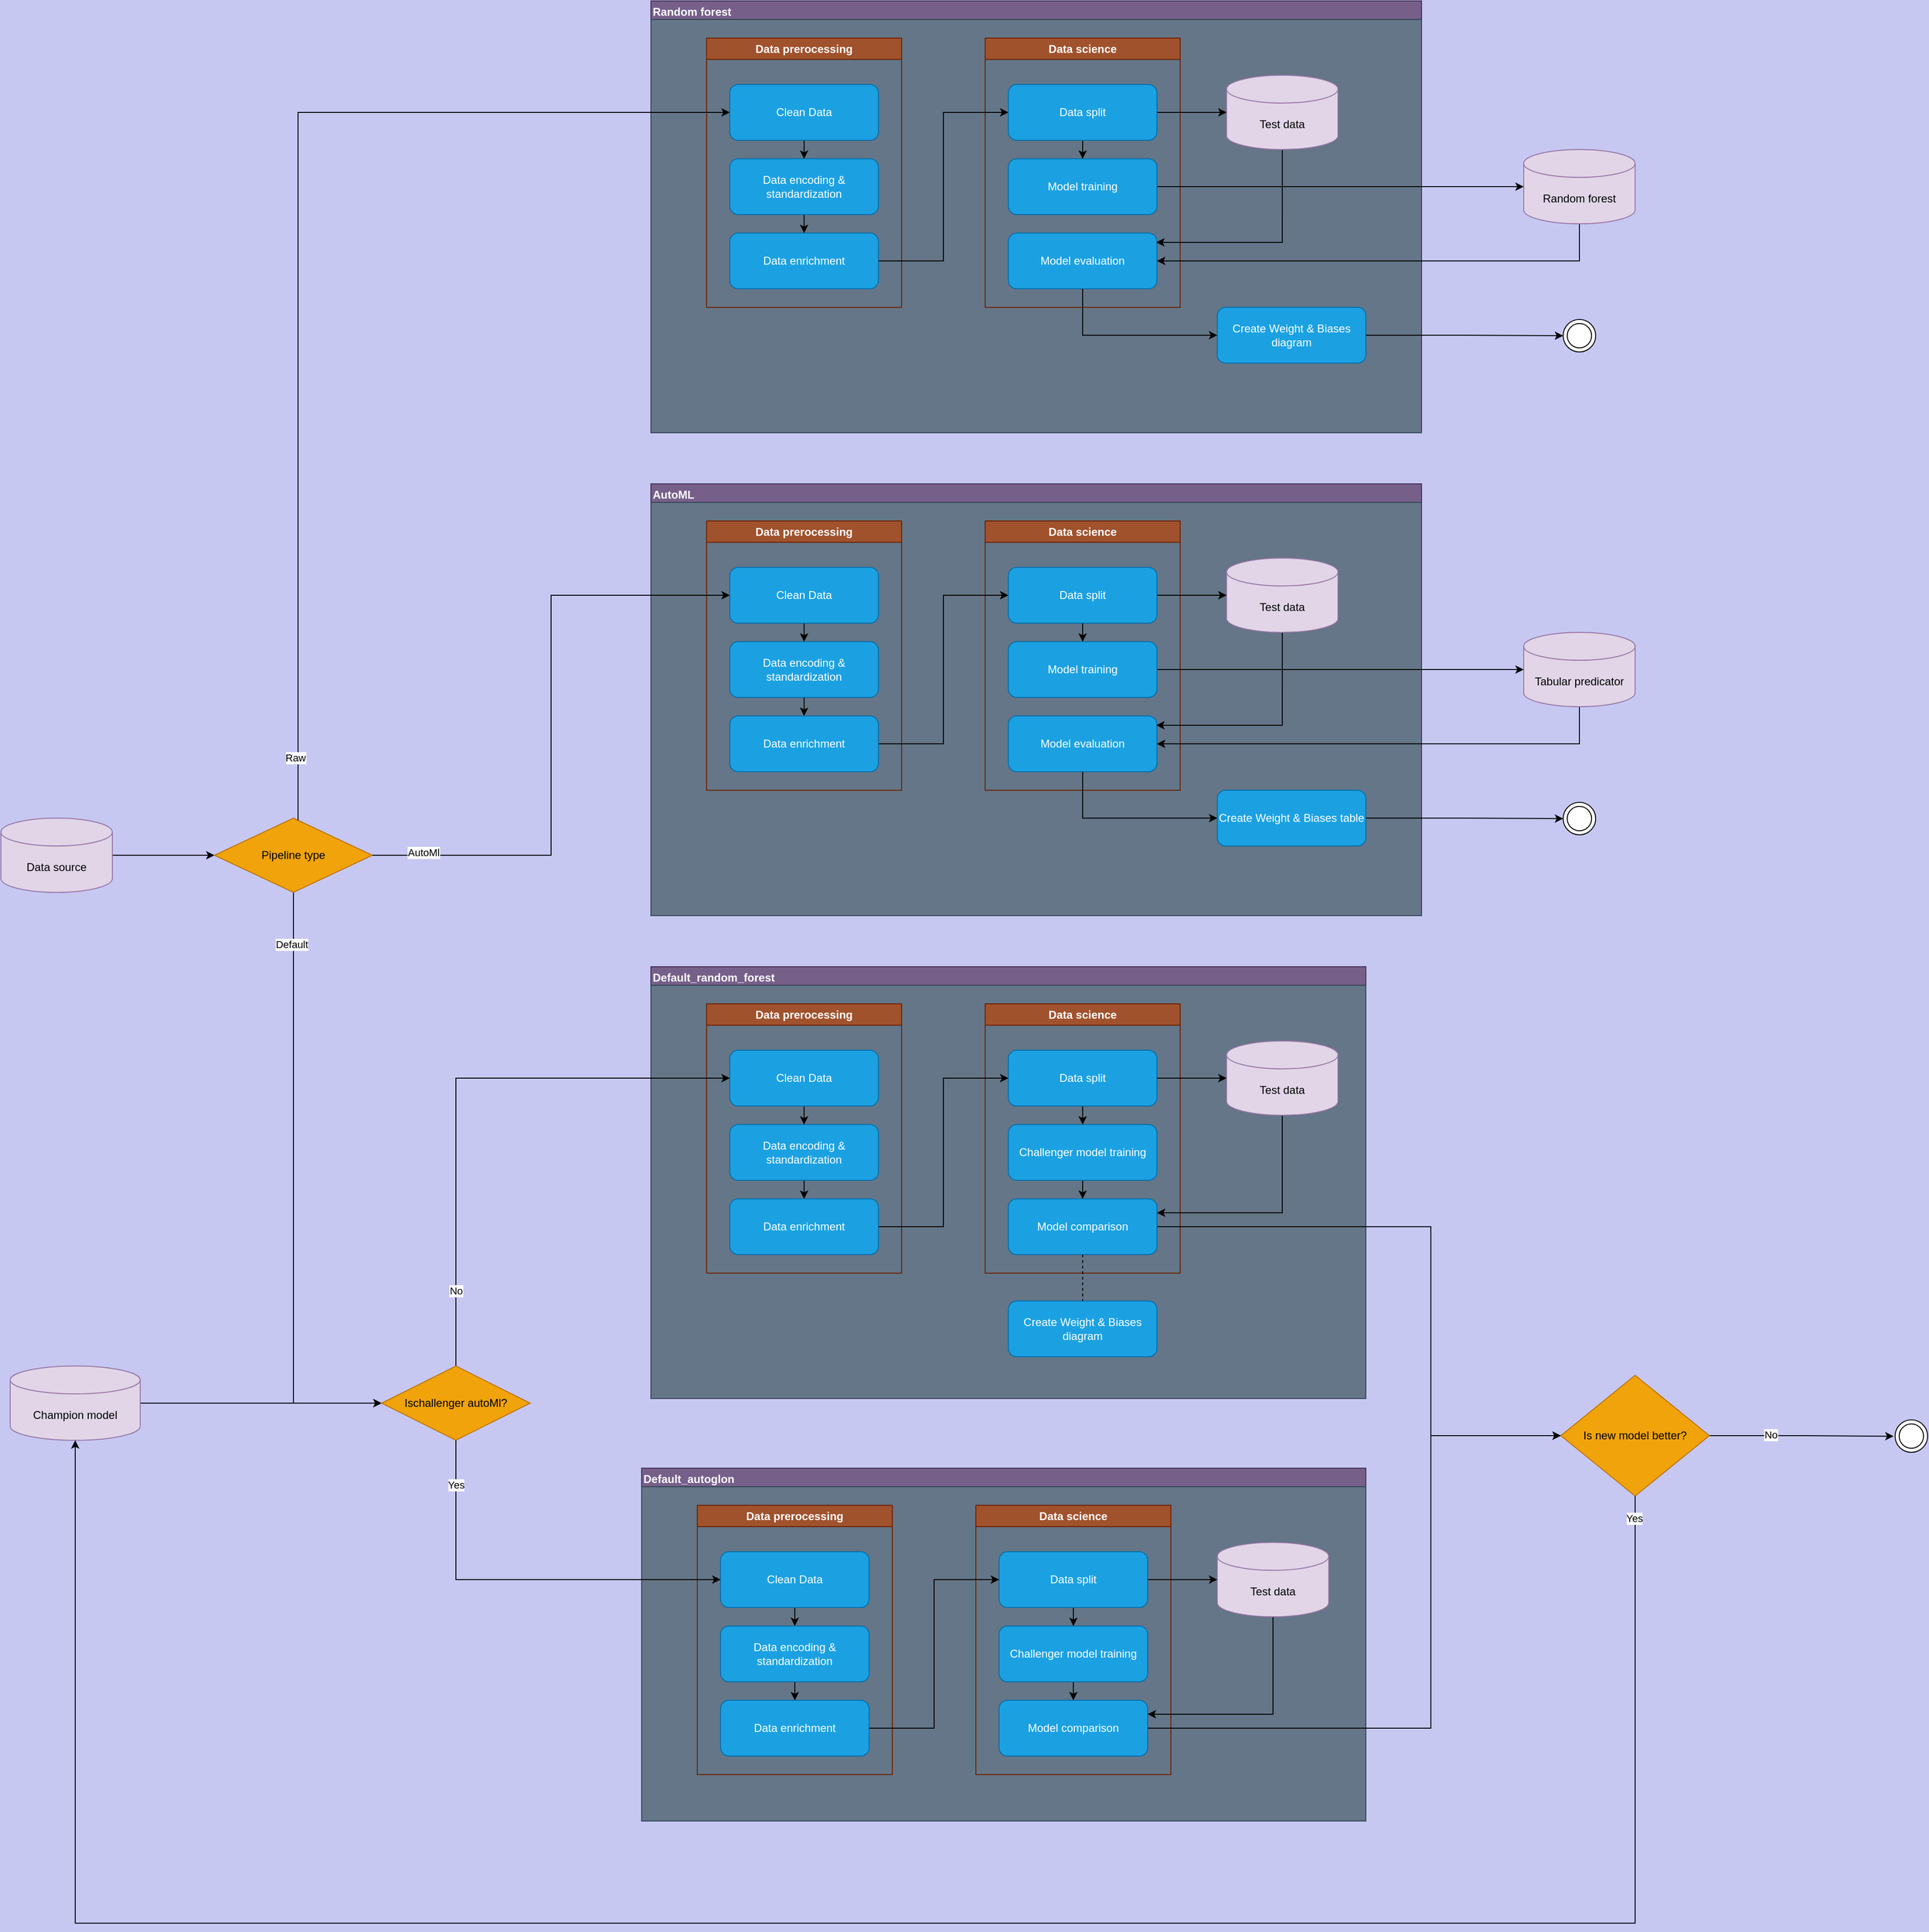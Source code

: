 <mxfile version="24.4.13" type="device">
  <diagram id="kgpKYQtTHZ0yAKxKKP6v" name="Page-1">
    <mxGraphModel dx="4780" dy="4780" grid="0" gridSize="10" guides="1" tooltips="1" connect="1" arrows="1" fold="1" page="1" pageScale="1" pageWidth="850" pageHeight="1100" background="#C6C8F2" math="0" shadow="0">
      <root>
        <mxCell id="0" />
        <mxCell id="1" parent="0" />
        <mxCell id="ut9zMsLd6kIa-o-E8Kuo-10" style="edgeStyle=orthogonalEdgeStyle;rounded=0;orthogonalLoop=1;jettySize=auto;html=1;" parent="1" source="ut9zMsLd6kIa-o-E8Kuo-2" target="ut9zMsLd6kIa-o-E8Kuo-5" edge="1">
          <mxGeometry relative="1" as="geometry" />
        </mxCell>
        <mxCell id="ut9zMsLd6kIa-o-E8Kuo-2" value="Data source" style="shape=cylinder3;whiteSpace=wrap;html=1;boundedLbl=1;backgroundOutline=1;size=15;fillColor=#e1d5e7;strokeColor=#9673a6;" parent="1" vertex="1">
          <mxGeometry x="20" y="-1282" width="120" height="80" as="geometry" />
        </mxCell>
        <mxCell id="ut9zMsLd6kIa-o-E8Kuo-52" style="edgeStyle=orthogonalEdgeStyle;rounded=0;orthogonalLoop=1;jettySize=auto;html=1;entryX=0;entryY=0.5;entryDx=0;entryDy=0;" parent="1" source="ut9zMsLd6kIa-o-E8Kuo-5" target="ut9zMsLd6kIa-o-E8Kuo-51" edge="1">
          <mxGeometry relative="1" as="geometry">
            <Array as="points">
              <mxPoint x="335" y="-652" />
            </Array>
          </mxGeometry>
        </mxCell>
        <mxCell id="ut9zMsLd6kIa-o-E8Kuo-59" value="Default" style="edgeLabel;html=1;align=center;verticalAlign=middle;resizable=0;points=[];" parent="ut9zMsLd6kIa-o-E8Kuo-52" vertex="1" connectable="0">
          <mxGeometry x="-0.825" y="-2" relative="1" as="geometry">
            <mxPoint y="-1" as="offset" />
          </mxGeometry>
        </mxCell>
        <mxCell id="ut9zMsLd6kIa-o-E8Kuo-5" value="Pipeline type" style="rhombus;whiteSpace=wrap;html=1;fillColor=#f0a30a;fontColor=#000000;strokeColor=#BD7000;" parent="1" vertex="1">
          <mxGeometry x="250" y="-1282" width="170" height="80" as="geometry" />
        </mxCell>
        <mxCell id="ut9zMsLd6kIa-o-E8Kuo-60" style="edgeStyle=orthogonalEdgeStyle;rounded=0;orthogonalLoop=1;jettySize=auto;html=1;entryX=0;entryY=0.5;entryDx=0;entryDy=0;" parent="1" source="ut9zMsLd6kIa-o-E8Kuo-29" target="ut9zMsLd6kIa-o-E8Kuo-51" edge="1">
          <mxGeometry relative="1" as="geometry" />
        </mxCell>
        <mxCell id="ut9zMsLd6kIa-o-E8Kuo-29" value="Champion model" style="shape=cylinder3;whiteSpace=wrap;html=1;boundedLbl=1;backgroundOutline=1;size=15;fillColor=#e1d5e7;strokeColor=#9673a6;" parent="1" vertex="1">
          <mxGeometry x="30" y="-692" width="140" height="80" as="geometry" />
        </mxCell>
        <mxCell id="ut9zMsLd6kIa-o-E8Kuo-35" value="&lt;div align=&quot;left&quot;&gt;Default_random_forest&lt;/div&gt;" style="swimlane;whiteSpace=wrap;html=1;align=left;fillColor=#76608a;fontColor=#ffffff;strokeColor=#432D57;glass=0;shadow=0;rounded=0;" parent="1" vertex="1">
          <mxGeometry x="720" y="-1122" width="770" height="465" as="geometry" />
        </mxCell>
        <mxCell id="ut9zMsLd6kIa-o-E8Kuo-61" value="" style="rounded=0;whiteSpace=wrap;html=1;fillColor=#647687;fontColor=#ffffff;strokeColor=#314354;" parent="ut9zMsLd6kIa-o-E8Kuo-35" vertex="1">
          <mxGeometry y="20" width="770" height="445" as="geometry" />
        </mxCell>
        <mxCell id="ut9zMsLd6kIa-o-E8Kuo-36" value="Data prerocessing" style="swimlane;whiteSpace=wrap;html=1;fillColor=#a0522d;fontColor=#ffffff;strokeColor=#6D1F00;" parent="ut9zMsLd6kIa-o-E8Kuo-35" vertex="1">
          <mxGeometry x="60" y="40" width="210" height="290" as="geometry" />
        </mxCell>
        <mxCell id="ut9zMsLd6kIa-o-E8Kuo-37" style="edgeStyle=orthogonalEdgeStyle;rounded=0;orthogonalLoop=1;jettySize=auto;html=1;entryX=0.5;entryY=0;entryDx=0;entryDy=0;" parent="ut9zMsLd6kIa-o-E8Kuo-36" source="ut9zMsLd6kIa-o-E8Kuo-38" target="ut9zMsLd6kIa-o-E8Kuo-40" edge="1">
          <mxGeometry relative="1" as="geometry" />
        </mxCell>
        <mxCell id="ut9zMsLd6kIa-o-E8Kuo-38" value="Clean Data" style="rounded=1;whiteSpace=wrap;html=1;fillColor=#1ba1e2;fontColor=#ffffff;strokeColor=#006EAF;" parent="ut9zMsLd6kIa-o-E8Kuo-36" vertex="1">
          <mxGeometry x="25" y="50" width="160" height="60" as="geometry" />
        </mxCell>
        <mxCell id="ut9zMsLd6kIa-o-E8Kuo-39" style="edgeStyle=orthogonalEdgeStyle;rounded=0;orthogonalLoop=1;jettySize=auto;html=1;entryX=0.5;entryY=0;entryDx=0;entryDy=0;" parent="ut9zMsLd6kIa-o-E8Kuo-36" source="ut9zMsLd6kIa-o-E8Kuo-40" target="ut9zMsLd6kIa-o-E8Kuo-41" edge="1">
          <mxGeometry relative="1" as="geometry" />
        </mxCell>
        <mxCell id="ut9zMsLd6kIa-o-E8Kuo-40" value="Data encoding &amp;amp; standardization" style="rounded=1;whiteSpace=wrap;html=1;fillColor=#1ba1e2;fontColor=#ffffff;strokeColor=#006EAF;" parent="ut9zMsLd6kIa-o-E8Kuo-36" vertex="1">
          <mxGeometry x="25" y="130" width="160" height="60" as="geometry" />
        </mxCell>
        <mxCell id="ut9zMsLd6kIa-o-E8Kuo-41" value="Data enrichment" style="rounded=1;whiteSpace=wrap;html=1;fillColor=#1ba1e2;fontColor=#ffffff;strokeColor=#006EAF;" parent="ut9zMsLd6kIa-o-E8Kuo-36" vertex="1">
          <mxGeometry x="25" y="210" width="160" height="60" as="geometry" />
        </mxCell>
        <mxCell id="ut9zMsLd6kIa-o-E8Kuo-42" value="Data science" style="swimlane;whiteSpace=wrap;html=1;fillColor=#a0522d;fontColor=#ffffff;strokeColor=#6D1F00;" parent="ut9zMsLd6kIa-o-E8Kuo-35" vertex="1">
          <mxGeometry x="360" y="40" width="210" height="290" as="geometry" />
        </mxCell>
        <mxCell id="ut9zMsLd6kIa-o-E8Kuo-43" style="edgeStyle=orthogonalEdgeStyle;rounded=0;orthogonalLoop=1;jettySize=auto;html=1;entryX=0.5;entryY=0;entryDx=0;entryDy=0;" parent="ut9zMsLd6kIa-o-E8Kuo-42" source="ut9zMsLd6kIa-o-E8Kuo-44" target="ut9zMsLd6kIa-o-E8Kuo-46" edge="1">
          <mxGeometry relative="1" as="geometry" />
        </mxCell>
        <mxCell id="ut9zMsLd6kIa-o-E8Kuo-44" value="Data split" style="rounded=1;whiteSpace=wrap;html=1;fillColor=#1ba1e2;fontColor=#ffffff;strokeColor=#006EAF;" parent="ut9zMsLd6kIa-o-E8Kuo-42" vertex="1">
          <mxGeometry x="25" y="50" width="160" height="60" as="geometry" />
        </mxCell>
        <mxCell id="ut9zMsLd6kIa-o-E8Kuo-45" style="edgeStyle=orthogonalEdgeStyle;rounded=0;orthogonalLoop=1;jettySize=auto;html=1;entryX=0.5;entryY=0;entryDx=0;entryDy=0;" parent="ut9zMsLd6kIa-o-E8Kuo-42" source="ut9zMsLd6kIa-o-E8Kuo-46" target="ut9zMsLd6kIa-o-E8Kuo-47" edge="1">
          <mxGeometry relative="1" as="geometry" />
        </mxCell>
        <mxCell id="ut9zMsLd6kIa-o-E8Kuo-46" value="Challenger model training" style="rounded=1;whiteSpace=wrap;html=1;fillColor=#1ba1e2;fontColor=#ffffff;strokeColor=#006EAF;" parent="ut9zMsLd6kIa-o-E8Kuo-42" vertex="1">
          <mxGeometry x="25" y="130" width="160" height="60" as="geometry" />
        </mxCell>
        <mxCell id="ut9zMsLd6kIa-o-E8Kuo-47" value="Model comparison" style="rounded=1;whiteSpace=wrap;html=1;fillColor=#1ba1e2;fontColor=#ffffff;strokeColor=#006EAF;" parent="ut9zMsLd6kIa-o-E8Kuo-42" vertex="1">
          <mxGeometry x="25" y="210" width="160" height="60" as="geometry" />
        </mxCell>
        <mxCell id="ut9zMsLd6kIa-o-E8Kuo-48" style="edgeStyle=orthogonalEdgeStyle;rounded=0;orthogonalLoop=1;jettySize=auto;html=1;entryX=0;entryY=0.5;entryDx=0;entryDy=0;" parent="ut9zMsLd6kIa-o-E8Kuo-35" source="ut9zMsLd6kIa-o-E8Kuo-41" target="ut9zMsLd6kIa-o-E8Kuo-44" edge="1">
          <mxGeometry relative="1" as="geometry" />
        </mxCell>
        <mxCell id="ut9zMsLd6kIa-o-E8Kuo-84" style="edgeStyle=orthogonalEdgeStyle;rounded=0;orthogonalLoop=1;jettySize=auto;html=1;entryX=1;entryY=0.25;entryDx=0;entryDy=0;" parent="ut9zMsLd6kIa-o-E8Kuo-35" source="ut9zMsLd6kIa-o-E8Kuo-49" target="ut9zMsLd6kIa-o-E8Kuo-47" edge="1">
          <mxGeometry relative="1" as="geometry">
            <Array as="points">
              <mxPoint x="680" y="265" />
            </Array>
          </mxGeometry>
        </mxCell>
        <mxCell id="ut9zMsLd6kIa-o-E8Kuo-49" value="Test data" style="shape=cylinder3;whiteSpace=wrap;html=1;boundedLbl=1;backgroundOutline=1;size=15;fillColor=#e1d5e7;strokeColor=#9673a6;" parent="ut9zMsLd6kIa-o-E8Kuo-35" vertex="1">
          <mxGeometry x="620" y="80" width="120" height="80" as="geometry" />
        </mxCell>
        <mxCell id="ut9zMsLd6kIa-o-E8Kuo-50" style="edgeStyle=orthogonalEdgeStyle;rounded=0;orthogonalLoop=1;jettySize=auto;html=1;entryX=0;entryY=0.5;entryDx=0;entryDy=0;entryPerimeter=0;" parent="ut9zMsLd6kIa-o-E8Kuo-35" source="ut9zMsLd6kIa-o-E8Kuo-44" target="ut9zMsLd6kIa-o-E8Kuo-49" edge="1">
          <mxGeometry relative="1" as="geometry" />
        </mxCell>
        <mxCell id="ut9zMsLd6kIa-o-E8Kuo-81" value="Create Weight &amp;amp; Biases diagram" style="rounded=1;whiteSpace=wrap;html=1;fillColor=#1ba1e2;fontColor=#ffffff;strokeColor=#006EAF;" parent="ut9zMsLd6kIa-o-E8Kuo-35" vertex="1">
          <mxGeometry x="385" y="360" width="160" height="60" as="geometry" />
        </mxCell>
        <mxCell id="ut9zMsLd6kIa-o-E8Kuo-82" style="edgeStyle=orthogonalEdgeStyle;rounded=0;orthogonalLoop=1;jettySize=auto;html=1;entryX=0.5;entryY=0;entryDx=0;entryDy=0;dashed=1;endArrow=none;endFill=0;" parent="ut9zMsLd6kIa-o-E8Kuo-35" source="ut9zMsLd6kIa-o-E8Kuo-47" target="ut9zMsLd6kIa-o-E8Kuo-81" edge="1">
          <mxGeometry relative="1" as="geometry" />
        </mxCell>
        <mxCell id="ut9zMsLd6kIa-o-E8Kuo-53" style="edgeStyle=orthogonalEdgeStyle;rounded=0;orthogonalLoop=1;jettySize=auto;html=1;entryX=0;entryY=0.5;entryDx=0;entryDy=0;" parent="1" source="ut9zMsLd6kIa-o-E8Kuo-51" target="ut9zMsLd6kIa-o-E8Kuo-38" edge="1">
          <mxGeometry relative="1" as="geometry">
            <Array as="points">
              <mxPoint x="510" y="-1002" />
            </Array>
          </mxGeometry>
        </mxCell>
        <mxCell id="ut9zMsLd6kIa-o-E8Kuo-54" value="No" style="edgeLabel;html=1;align=center;verticalAlign=middle;resizable=0;points=[];" parent="ut9zMsLd6kIa-o-E8Kuo-53" vertex="1" connectable="0">
          <mxGeometry x="-0.731" y="-4" relative="1" as="geometry">
            <mxPoint x="-4" as="offset" />
          </mxGeometry>
        </mxCell>
        <mxCell id="ut9zMsLd6kIa-o-E8Kuo-51" value="Ischallenger autoMl?" style="rhombus;whiteSpace=wrap;html=1;fillColor=#f0a30a;fontColor=#000000;strokeColor=#BD7000;" parent="1" vertex="1">
          <mxGeometry x="430" y="-692" width="160" height="80" as="geometry" />
        </mxCell>
        <mxCell id="ut9zMsLd6kIa-o-E8Kuo-62" value="&lt;div align=&quot;left&quot;&gt;Default_autoglon&lt;/div&gt;" style="swimlane;whiteSpace=wrap;html=1;align=left;fillColor=#76608a;fontColor=#ffffff;strokeColor=#432D57;glass=0;shadow=0;rounded=0;" parent="1" vertex="1">
          <mxGeometry x="710" y="-582" width="780" height="380" as="geometry" />
        </mxCell>
        <mxCell id="ut9zMsLd6kIa-o-E8Kuo-63" value="" style="rounded=0;whiteSpace=wrap;html=1;fillColor=#647687;fontColor=#ffffff;strokeColor=#314354;" parent="ut9zMsLd6kIa-o-E8Kuo-62" vertex="1">
          <mxGeometry y="20" width="780" height="360" as="geometry" />
        </mxCell>
        <mxCell id="ut9zMsLd6kIa-o-E8Kuo-64" value="Data prerocessing" style="swimlane;whiteSpace=wrap;html=1;fillColor=#a0522d;fontColor=#ffffff;strokeColor=#6D1F00;" parent="ut9zMsLd6kIa-o-E8Kuo-62" vertex="1">
          <mxGeometry x="60" y="40" width="210" height="290" as="geometry" />
        </mxCell>
        <mxCell id="ut9zMsLd6kIa-o-E8Kuo-65" style="edgeStyle=orthogonalEdgeStyle;rounded=0;orthogonalLoop=1;jettySize=auto;html=1;entryX=0.5;entryY=0;entryDx=0;entryDy=0;" parent="ut9zMsLd6kIa-o-E8Kuo-64" source="ut9zMsLd6kIa-o-E8Kuo-66" target="ut9zMsLd6kIa-o-E8Kuo-68" edge="1">
          <mxGeometry relative="1" as="geometry" />
        </mxCell>
        <mxCell id="ut9zMsLd6kIa-o-E8Kuo-66" value="Clean Data" style="rounded=1;whiteSpace=wrap;html=1;fillColor=#1ba1e2;fontColor=#ffffff;strokeColor=#006EAF;" parent="ut9zMsLd6kIa-o-E8Kuo-64" vertex="1">
          <mxGeometry x="25" y="50" width="160" height="60" as="geometry" />
        </mxCell>
        <mxCell id="ut9zMsLd6kIa-o-E8Kuo-67" style="edgeStyle=orthogonalEdgeStyle;rounded=0;orthogonalLoop=1;jettySize=auto;html=1;entryX=0.5;entryY=0;entryDx=0;entryDy=0;" parent="ut9zMsLd6kIa-o-E8Kuo-64" source="ut9zMsLd6kIa-o-E8Kuo-68" target="ut9zMsLd6kIa-o-E8Kuo-69" edge="1">
          <mxGeometry relative="1" as="geometry" />
        </mxCell>
        <mxCell id="ut9zMsLd6kIa-o-E8Kuo-68" value="Data encoding &amp;amp; standardization" style="rounded=1;whiteSpace=wrap;html=1;fillColor=#1ba1e2;fontColor=#ffffff;strokeColor=#006EAF;" parent="ut9zMsLd6kIa-o-E8Kuo-64" vertex="1">
          <mxGeometry x="25" y="130" width="160" height="60" as="geometry" />
        </mxCell>
        <mxCell id="ut9zMsLd6kIa-o-E8Kuo-69" value="Data enrichment" style="rounded=1;whiteSpace=wrap;html=1;fillColor=#1ba1e2;fontColor=#ffffff;strokeColor=#006EAF;" parent="ut9zMsLd6kIa-o-E8Kuo-64" vertex="1">
          <mxGeometry x="25" y="210" width="160" height="60" as="geometry" />
        </mxCell>
        <mxCell id="ut9zMsLd6kIa-o-E8Kuo-70" value="Data science" style="swimlane;whiteSpace=wrap;html=1;fillColor=#a0522d;fontColor=#ffffff;strokeColor=#6D1F00;" parent="ut9zMsLd6kIa-o-E8Kuo-62" vertex="1">
          <mxGeometry x="360" y="40" width="210" height="290" as="geometry" />
        </mxCell>
        <mxCell id="ut9zMsLd6kIa-o-E8Kuo-71" style="edgeStyle=orthogonalEdgeStyle;rounded=0;orthogonalLoop=1;jettySize=auto;html=1;entryX=0.5;entryY=0;entryDx=0;entryDy=0;" parent="ut9zMsLd6kIa-o-E8Kuo-70" source="ut9zMsLd6kIa-o-E8Kuo-72" target="ut9zMsLd6kIa-o-E8Kuo-74" edge="1">
          <mxGeometry relative="1" as="geometry" />
        </mxCell>
        <mxCell id="ut9zMsLd6kIa-o-E8Kuo-72" value="Data split" style="rounded=1;whiteSpace=wrap;html=1;fillColor=#1ba1e2;fontColor=#ffffff;strokeColor=#006EAF;" parent="ut9zMsLd6kIa-o-E8Kuo-70" vertex="1">
          <mxGeometry x="25" y="50" width="160" height="60" as="geometry" />
        </mxCell>
        <mxCell id="ut9zMsLd6kIa-o-E8Kuo-73" style="edgeStyle=orthogonalEdgeStyle;rounded=0;orthogonalLoop=1;jettySize=auto;html=1;entryX=0.5;entryY=0;entryDx=0;entryDy=0;" parent="ut9zMsLd6kIa-o-E8Kuo-70" source="ut9zMsLd6kIa-o-E8Kuo-74" target="ut9zMsLd6kIa-o-E8Kuo-75" edge="1">
          <mxGeometry relative="1" as="geometry" />
        </mxCell>
        <mxCell id="ut9zMsLd6kIa-o-E8Kuo-74" value="Challenger model training" style="rounded=1;whiteSpace=wrap;html=1;fillColor=#1ba1e2;fontColor=#ffffff;strokeColor=#006EAF;" parent="ut9zMsLd6kIa-o-E8Kuo-70" vertex="1">
          <mxGeometry x="25" y="130" width="160" height="60" as="geometry" />
        </mxCell>
        <mxCell id="ut9zMsLd6kIa-o-E8Kuo-75" value="Model comparison" style="rounded=1;whiteSpace=wrap;html=1;fillColor=#1ba1e2;fontColor=#ffffff;strokeColor=#006EAF;" parent="ut9zMsLd6kIa-o-E8Kuo-70" vertex="1">
          <mxGeometry x="25" y="210" width="160" height="60" as="geometry" />
        </mxCell>
        <mxCell id="ut9zMsLd6kIa-o-E8Kuo-76" style="edgeStyle=orthogonalEdgeStyle;rounded=0;orthogonalLoop=1;jettySize=auto;html=1;entryX=0;entryY=0.5;entryDx=0;entryDy=0;" parent="ut9zMsLd6kIa-o-E8Kuo-62" source="ut9zMsLd6kIa-o-E8Kuo-69" target="ut9zMsLd6kIa-o-E8Kuo-72" edge="1">
          <mxGeometry relative="1" as="geometry" />
        </mxCell>
        <mxCell id="ut9zMsLd6kIa-o-E8Kuo-85" style="edgeStyle=orthogonalEdgeStyle;rounded=0;orthogonalLoop=1;jettySize=auto;html=1;entryX=1;entryY=0.25;entryDx=0;entryDy=0;" parent="ut9zMsLd6kIa-o-E8Kuo-62" source="ut9zMsLd6kIa-o-E8Kuo-77" target="ut9zMsLd6kIa-o-E8Kuo-75" edge="1">
          <mxGeometry relative="1" as="geometry">
            <Array as="points">
              <mxPoint x="680" y="265" />
            </Array>
          </mxGeometry>
        </mxCell>
        <mxCell id="ut9zMsLd6kIa-o-E8Kuo-77" value="Test data" style="shape=cylinder3;whiteSpace=wrap;html=1;boundedLbl=1;backgroundOutline=1;size=15;fillColor=#e1d5e7;strokeColor=#9673a6;" parent="ut9zMsLd6kIa-o-E8Kuo-62" vertex="1">
          <mxGeometry x="620" y="80" width="120" height="80" as="geometry" />
        </mxCell>
        <mxCell id="ut9zMsLd6kIa-o-E8Kuo-78" style="edgeStyle=orthogonalEdgeStyle;rounded=0;orthogonalLoop=1;jettySize=auto;html=1;entryX=0;entryY=0.5;entryDx=0;entryDy=0;entryPerimeter=0;" parent="ut9zMsLd6kIa-o-E8Kuo-62" source="ut9zMsLd6kIa-o-E8Kuo-72" target="ut9zMsLd6kIa-o-E8Kuo-77" edge="1">
          <mxGeometry relative="1" as="geometry" />
        </mxCell>
        <mxCell id="ut9zMsLd6kIa-o-E8Kuo-79" style="edgeStyle=orthogonalEdgeStyle;rounded=0;orthogonalLoop=1;jettySize=auto;html=1;entryX=0;entryY=0.5;entryDx=0;entryDy=0;" parent="1" source="ut9zMsLd6kIa-o-E8Kuo-51" target="ut9zMsLd6kIa-o-E8Kuo-66" edge="1">
          <mxGeometry relative="1" as="geometry">
            <Array as="points">
              <mxPoint x="510" y="-462" />
            </Array>
          </mxGeometry>
        </mxCell>
        <mxCell id="ut9zMsLd6kIa-o-E8Kuo-80" value="Yes" style="edgeLabel;html=1;align=center;verticalAlign=middle;resizable=0;points=[];" parent="ut9zMsLd6kIa-o-E8Kuo-79" vertex="1" connectable="0">
          <mxGeometry x="-0.782" relative="1" as="geometry">
            <mxPoint as="offset" />
          </mxGeometry>
        </mxCell>
        <mxCell id="ut9zMsLd6kIa-o-E8Kuo-94" style="edgeStyle=orthogonalEdgeStyle;rounded=0;orthogonalLoop=1;jettySize=auto;html=1;entryX=-0.048;entryY=0.504;entryDx=0;entryDy=0;entryPerimeter=0;" parent="1" source="ut9zMsLd6kIa-o-E8Kuo-86" target="ut9zMsLd6kIa-o-E8Kuo-91" edge="1">
          <mxGeometry relative="1" as="geometry">
            <mxPoint x="2050" y="-612" as="targetPoint" />
          </mxGeometry>
        </mxCell>
        <mxCell id="ut9zMsLd6kIa-o-E8Kuo-95" value="No" style="edgeLabel;html=1;align=center;verticalAlign=middle;resizable=0;points=[];" parent="ut9zMsLd6kIa-o-E8Kuo-94" vertex="1" connectable="0">
          <mxGeometry x="-0.341" y="1" relative="1" as="geometry">
            <mxPoint as="offset" />
          </mxGeometry>
        </mxCell>
        <mxCell id="ut9zMsLd6kIa-o-E8Kuo-86" value="Is new model better?" style="rhombus;whiteSpace=wrap;html=1;fillColor=#f0a30a;fontColor=#000000;strokeColor=#BD7000;" parent="1" vertex="1">
          <mxGeometry x="1700" y="-682" width="160" height="130" as="geometry" />
        </mxCell>
        <mxCell id="ut9zMsLd6kIa-o-E8Kuo-87" style="edgeStyle=orthogonalEdgeStyle;rounded=0;orthogonalLoop=1;jettySize=auto;html=1;entryX=0;entryY=0.5;entryDx=0;entryDy=0;" parent="1" source="ut9zMsLd6kIa-o-E8Kuo-75" target="ut9zMsLd6kIa-o-E8Kuo-86" edge="1">
          <mxGeometry relative="1" as="geometry">
            <Array as="points">
              <mxPoint x="1560" y="-302" />
              <mxPoint x="1560" y="-617" />
            </Array>
          </mxGeometry>
        </mxCell>
        <mxCell id="ut9zMsLd6kIa-o-E8Kuo-88" style="edgeStyle=orthogonalEdgeStyle;rounded=0;orthogonalLoop=1;jettySize=auto;html=1;entryX=0;entryY=0.5;entryDx=0;entryDy=0;" parent="1" source="ut9zMsLd6kIa-o-E8Kuo-47" target="ut9zMsLd6kIa-o-E8Kuo-86" edge="1">
          <mxGeometry relative="1" as="geometry">
            <Array as="points">
              <mxPoint x="1560" y="-842" />
              <mxPoint x="1560" y="-617" />
            </Array>
          </mxGeometry>
        </mxCell>
        <mxCell id="ut9zMsLd6kIa-o-E8Kuo-89" style="edgeStyle=orthogonalEdgeStyle;rounded=0;orthogonalLoop=1;jettySize=auto;html=1;entryX=0.5;entryY=1;entryDx=0;entryDy=0;entryPerimeter=0;" parent="1" source="ut9zMsLd6kIa-o-E8Kuo-86" target="ut9zMsLd6kIa-o-E8Kuo-29" edge="1">
          <mxGeometry relative="1" as="geometry">
            <Array as="points">
              <mxPoint x="1780" y="-92" />
              <mxPoint x="100" y="-92" />
            </Array>
          </mxGeometry>
        </mxCell>
        <mxCell id="ut9zMsLd6kIa-o-E8Kuo-90" value="Yes" style="edgeLabel;html=1;align=center;verticalAlign=middle;resizable=0;points=[];" parent="ut9zMsLd6kIa-o-E8Kuo-89" vertex="1" connectable="0">
          <mxGeometry x="-0.982" y="-1" relative="1" as="geometry">
            <mxPoint as="offset" />
          </mxGeometry>
        </mxCell>
        <mxCell id="ut9zMsLd6kIa-o-E8Kuo-93" value="" style="group" parent="1" vertex="1" connectable="0">
          <mxGeometry x="2060" y="-634" width="35" height="35" as="geometry" />
        </mxCell>
        <mxCell id="ut9zMsLd6kIa-o-E8Kuo-91" value="" style="ellipse;whiteSpace=wrap;html=1;aspect=fixed;" parent="ut9zMsLd6kIa-o-E8Kuo-93" vertex="1">
          <mxGeometry width="35" height="35" as="geometry" />
        </mxCell>
        <mxCell id="ut9zMsLd6kIa-o-E8Kuo-92" value="" style="ellipse;whiteSpace=wrap;html=1;aspect=fixed;" parent="ut9zMsLd6kIa-o-E8Kuo-93" vertex="1">
          <mxGeometry x="4.375" y="4.375" width="26.25" height="26.25" as="geometry" />
        </mxCell>
        <mxCell id="ut9zMsLd6kIa-o-E8Kuo-96" value="AutoML" style="swimlane;whiteSpace=wrap;html=1;align=left;fillColor=#76608a;fontColor=#ffffff;strokeColor=#432D57;glass=0;shadow=0;rounded=0;" parent="1" vertex="1">
          <mxGeometry x="720" y="-1642" width="830" height="465" as="geometry" />
        </mxCell>
        <mxCell id="ut9zMsLd6kIa-o-E8Kuo-97" value="" style="rounded=0;whiteSpace=wrap;html=1;fillColor=#647687;fontColor=#ffffff;strokeColor=#314354;" parent="ut9zMsLd6kIa-o-E8Kuo-96" vertex="1">
          <mxGeometry y="20" width="830" height="445" as="geometry" />
        </mxCell>
        <mxCell id="ut9zMsLd6kIa-o-E8Kuo-98" value="Data prerocessing" style="swimlane;whiteSpace=wrap;html=1;fillColor=#a0522d;fontColor=#ffffff;strokeColor=#6D1F00;" parent="ut9zMsLd6kIa-o-E8Kuo-96" vertex="1">
          <mxGeometry x="60" y="40" width="210" height="290" as="geometry" />
        </mxCell>
        <mxCell id="ut9zMsLd6kIa-o-E8Kuo-99" style="edgeStyle=orthogonalEdgeStyle;rounded=0;orthogonalLoop=1;jettySize=auto;html=1;entryX=0.5;entryY=0;entryDx=0;entryDy=0;" parent="ut9zMsLd6kIa-o-E8Kuo-98" source="ut9zMsLd6kIa-o-E8Kuo-100" target="ut9zMsLd6kIa-o-E8Kuo-102" edge="1">
          <mxGeometry relative="1" as="geometry" />
        </mxCell>
        <mxCell id="ut9zMsLd6kIa-o-E8Kuo-100" value="Clean Data" style="rounded=1;whiteSpace=wrap;html=1;fillColor=#1ba1e2;fontColor=#ffffff;strokeColor=#006EAF;" parent="ut9zMsLd6kIa-o-E8Kuo-98" vertex="1">
          <mxGeometry x="25" y="50" width="160" height="60" as="geometry" />
        </mxCell>
        <mxCell id="ut9zMsLd6kIa-o-E8Kuo-101" style="edgeStyle=orthogonalEdgeStyle;rounded=0;orthogonalLoop=1;jettySize=auto;html=1;entryX=0.5;entryY=0;entryDx=0;entryDy=0;" parent="ut9zMsLd6kIa-o-E8Kuo-98" source="ut9zMsLd6kIa-o-E8Kuo-102" target="ut9zMsLd6kIa-o-E8Kuo-103" edge="1">
          <mxGeometry relative="1" as="geometry" />
        </mxCell>
        <mxCell id="ut9zMsLd6kIa-o-E8Kuo-102" value="Data encoding &amp;amp; standardization" style="rounded=1;whiteSpace=wrap;html=1;fillColor=#1ba1e2;fontColor=#ffffff;strokeColor=#006EAF;" parent="ut9zMsLd6kIa-o-E8Kuo-98" vertex="1">
          <mxGeometry x="25" y="130" width="160" height="60" as="geometry" />
        </mxCell>
        <mxCell id="ut9zMsLd6kIa-o-E8Kuo-103" value="Data enrichment" style="rounded=1;whiteSpace=wrap;html=1;fillColor=#1ba1e2;fontColor=#ffffff;strokeColor=#006EAF;" parent="ut9zMsLd6kIa-o-E8Kuo-98" vertex="1">
          <mxGeometry x="25" y="210" width="160" height="60" as="geometry" />
        </mxCell>
        <mxCell id="ut9zMsLd6kIa-o-E8Kuo-104" value="Data science" style="swimlane;whiteSpace=wrap;html=1;fillColor=#a0522d;fontColor=#ffffff;strokeColor=#6D1F00;" parent="ut9zMsLd6kIa-o-E8Kuo-96" vertex="1">
          <mxGeometry x="360" y="40" width="210" height="290" as="geometry" />
        </mxCell>
        <mxCell id="ut9zMsLd6kIa-o-E8Kuo-105" style="edgeStyle=orthogonalEdgeStyle;rounded=0;orthogonalLoop=1;jettySize=auto;html=1;entryX=0.5;entryY=0;entryDx=0;entryDy=0;" parent="ut9zMsLd6kIa-o-E8Kuo-104" source="ut9zMsLd6kIa-o-E8Kuo-106" target="ut9zMsLd6kIa-o-E8Kuo-108" edge="1">
          <mxGeometry relative="1" as="geometry" />
        </mxCell>
        <mxCell id="ut9zMsLd6kIa-o-E8Kuo-106" value="Data split" style="rounded=1;whiteSpace=wrap;html=1;fillColor=#1ba1e2;fontColor=#ffffff;strokeColor=#006EAF;" parent="ut9zMsLd6kIa-o-E8Kuo-104" vertex="1">
          <mxGeometry x="25" y="50" width="160" height="60" as="geometry" />
        </mxCell>
        <mxCell id="ut9zMsLd6kIa-o-E8Kuo-108" value="Model training" style="rounded=1;whiteSpace=wrap;html=1;fillColor=#1ba1e2;fontColor=#ffffff;strokeColor=#006EAF;" parent="ut9zMsLd6kIa-o-E8Kuo-104" vertex="1">
          <mxGeometry x="25" y="130" width="160" height="60" as="geometry" />
        </mxCell>
        <mxCell id="ut9zMsLd6kIa-o-E8Kuo-109" value="Model evaluation" style="rounded=1;whiteSpace=wrap;html=1;fillColor=#1ba1e2;fontColor=#ffffff;strokeColor=#006EAF;" parent="ut9zMsLd6kIa-o-E8Kuo-104" vertex="1">
          <mxGeometry x="25" y="210" width="160" height="60" as="geometry" />
        </mxCell>
        <mxCell id="ut9zMsLd6kIa-o-E8Kuo-121" style="edgeStyle=orthogonalEdgeStyle;rounded=0;orthogonalLoop=1;jettySize=auto;html=1;entryX=0.995;entryY=0.176;entryDx=0;entryDy=0;entryPerimeter=0;" parent="ut9zMsLd6kIa-o-E8Kuo-104" target="ut9zMsLd6kIa-o-E8Kuo-109" edge="1">
          <mxGeometry relative="1" as="geometry">
            <mxPoint x="320.018" y="110.0" as="sourcePoint" />
            <mxPoint x="185" y="230.0" as="targetPoint" />
            <Array as="points">
              <mxPoint x="320" y="220" />
              <mxPoint x="184" y="220" />
            </Array>
          </mxGeometry>
        </mxCell>
        <mxCell id="ut9zMsLd6kIa-o-E8Kuo-110" style="edgeStyle=orthogonalEdgeStyle;rounded=0;orthogonalLoop=1;jettySize=auto;html=1;entryX=0;entryY=0.5;entryDx=0;entryDy=0;" parent="ut9zMsLd6kIa-o-E8Kuo-96" source="ut9zMsLd6kIa-o-E8Kuo-103" target="ut9zMsLd6kIa-o-E8Kuo-106" edge="1">
          <mxGeometry relative="1" as="geometry" />
        </mxCell>
        <mxCell id="ut9zMsLd6kIa-o-E8Kuo-112" value="Test data" style="shape=cylinder3;whiteSpace=wrap;html=1;boundedLbl=1;backgroundOutline=1;size=15;fillColor=#e1d5e7;strokeColor=#9673a6;" parent="ut9zMsLd6kIa-o-E8Kuo-96" vertex="1">
          <mxGeometry x="620" y="80" width="120" height="80" as="geometry" />
        </mxCell>
        <mxCell id="ut9zMsLd6kIa-o-E8Kuo-113" style="edgeStyle=orthogonalEdgeStyle;rounded=0;orthogonalLoop=1;jettySize=auto;html=1;entryX=0;entryY=0.5;entryDx=0;entryDy=0;entryPerimeter=0;" parent="ut9zMsLd6kIa-o-E8Kuo-96" source="ut9zMsLd6kIa-o-E8Kuo-106" target="ut9zMsLd6kIa-o-E8Kuo-112" edge="1">
          <mxGeometry relative="1" as="geometry" />
        </mxCell>
        <mxCell id="ut9zMsLd6kIa-o-E8Kuo-114" value="Create Weight &amp;amp; Biases table" style="rounded=1;whiteSpace=wrap;html=1;fillColor=#1ba1e2;fontColor=#ffffff;strokeColor=#006EAF;" parent="ut9zMsLd6kIa-o-E8Kuo-96" vertex="1">
          <mxGeometry x="610" y="330" width="160" height="60" as="geometry" />
        </mxCell>
        <mxCell id="ut9zMsLd6kIa-o-E8Kuo-130" style="edgeStyle=orthogonalEdgeStyle;rounded=0;orthogonalLoop=1;jettySize=auto;html=1;entryX=0;entryY=0.5;entryDx=0;entryDy=0;" parent="ut9zMsLd6kIa-o-E8Kuo-96" source="ut9zMsLd6kIa-o-E8Kuo-109" target="ut9zMsLd6kIa-o-E8Kuo-114" edge="1">
          <mxGeometry relative="1" as="geometry">
            <Array as="points">
              <mxPoint x="465" y="360" />
            </Array>
          </mxGeometry>
        </mxCell>
        <mxCell id="ut9zMsLd6kIa-o-E8Kuo-116" style="edgeStyle=orthogonalEdgeStyle;rounded=0;orthogonalLoop=1;jettySize=auto;html=1;entryX=0;entryY=0.5;entryDx=0;entryDy=0;" parent="1" source="ut9zMsLd6kIa-o-E8Kuo-5" target="ut9zMsLd6kIa-o-E8Kuo-100" edge="1">
          <mxGeometry relative="1" as="geometry" />
        </mxCell>
        <mxCell id="ut9zMsLd6kIa-o-E8Kuo-158" value="AutoMl" style="edgeLabel;html=1;align=center;verticalAlign=middle;resizable=0;points=[];" parent="ut9zMsLd6kIa-o-E8Kuo-116" vertex="1" connectable="0">
          <mxGeometry x="-0.836" y="3" relative="1" as="geometry">
            <mxPoint as="offset" />
          </mxGeometry>
        </mxCell>
        <mxCell id="ut9zMsLd6kIa-o-E8Kuo-124" style="edgeStyle=orthogonalEdgeStyle;rounded=0;orthogonalLoop=1;jettySize=auto;html=1;entryX=1;entryY=0.5;entryDx=0;entryDy=0;" parent="1" source="ut9zMsLd6kIa-o-E8Kuo-122" target="ut9zMsLd6kIa-o-E8Kuo-109" edge="1">
          <mxGeometry relative="1" as="geometry">
            <Array as="points">
              <mxPoint x="1720" y="-1362" />
            </Array>
          </mxGeometry>
        </mxCell>
        <mxCell id="ut9zMsLd6kIa-o-E8Kuo-122" value="Tabular predicator" style="shape=cylinder3;whiteSpace=wrap;html=1;boundedLbl=1;backgroundOutline=1;size=15;fillColor=#e1d5e7;strokeColor=#9673a6;" parent="1" vertex="1">
          <mxGeometry x="1660" y="-1482" width="120" height="80" as="geometry" />
        </mxCell>
        <mxCell id="ut9zMsLd6kIa-o-E8Kuo-123" style="edgeStyle=orthogonalEdgeStyle;rounded=0;orthogonalLoop=1;jettySize=auto;html=1;entryX=0;entryY=0.5;entryDx=0;entryDy=0;entryPerimeter=0;" parent="1" source="ut9zMsLd6kIa-o-E8Kuo-108" target="ut9zMsLd6kIa-o-E8Kuo-122" edge="1">
          <mxGeometry relative="1" as="geometry" />
        </mxCell>
        <mxCell id="ut9zMsLd6kIa-o-E8Kuo-127" value="" style="group" parent="1" vertex="1" connectable="0">
          <mxGeometry x="1702.5" y="-1299" width="35" height="35" as="geometry" />
        </mxCell>
        <mxCell id="ut9zMsLd6kIa-o-E8Kuo-128" value="" style="ellipse;whiteSpace=wrap;html=1;aspect=fixed;" parent="ut9zMsLd6kIa-o-E8Kuo-127" vertex="1">
          <mxGeometry width="35" height="35" as="geometry" />
        </mxCell>
        <mxCell id="ut9zMsLd6kIa-o-E8Kuo-129" value="" style="ellipse;whiteSpace=wrap;html=1;aspect=fixed;" parent="ut9zMsLd6kIa-o-E8Kuo-127" vertex="1">
          <mxGeometry x="4.375" y="4.375" width="26.25" height="26.25" as="geometry" />
        </mxCell>
        <mxCell id="ut9zMsLd6kIa-o-E8Kuo-131" style="edgeStyle=orthogonalEdgeStyle;rounded=0;orthogonalLoop=1;jettySize=auto;html=1;entryX=0;entryY=0.5;entryDx=0;entryDy=0;" parent="1" source="ut9zMsLd6kIa-o-E8Kuo-114" target="ut9zMsLd6kIa-o-E8Kuo-128" edge="1">
          <mxGeometry relative="1" as="geometry" />
        </mxCell>
        <mxCell id="ut9zMsLd6kIa-o-E8Kuo-132" value="Random forest" style="swimlane;whiteSpace=wrap;html=1;align=left;fillColor=#76608a;fontColor=#ffffff;strokeColor=#432D57;glass=0;shadow=0;rounded=0;" parent="1" vertex="1">
          <mxGeometry x="720" y="-2162" width="830" height="465" as="geometry" />
        </mxCell>
        <mxCell id="ut9zMsLd6kIa-o-E8Kuo-133" value="" style="rounded=0;whiteSpace=wrap;html=1;fillColor=#647687;fontColor=#ffffff;strokeColor=#314354;" parent="ut9zMsLd6kIa-o-E8Kuo-132" vertex="1">
          <mxGeometry y="20" width="830" height="445" as="geometry" />
        </mxCell>
        <mxCell id="ut9zMsLd6kIa-o-E8Kuo-134" value="Data prerocessing" style="swimlane;whiteSpace=wrap;html=1;fillColor=#a0522d;fontColor=#ffffff;strokeColor=#6D1F00;" parent="ut9zMsLd6kIa-o-E8Kuo-132" vertex="1">
          <mxGeometry x="60" y="40" width="210" height="290" as="geometry" />
        </mxCell>
        <mxCell id="ut9zMsLd6kIa-o-E8Kuo-135" style="edgeStyle=orthogonalEdgeStyle;rounded=0;orthogonalLoop=1;jettySize=auto;html=1;entryX=0.5;entryY=0;entryDx=0;entryDy=0;" parent="ut9zMsLd6kIa-o-E8Kuo-134" source="ut9zMsLd6kIa-o-E8Kuo-136" target="ut9zMsLd6kIa-o-E8Kuo-138" edge="1">
          <mxGeometry relative="1" as="geometry" />
        </mxCell>
        <mxCell id="ut9zMsLd6kIa-o-E8Kuo-136" value="Clean Data" style="rounded=1;whiteSpace=wrap;html=1;fillColor=#1ba1e2;fontColor=#ffffff;strokeColor=#006EAF;" parent="ut9zMsLd6kIa-o-E8Kuo-134" vertex="1">
          <mxGeometry x="25" y="50" width="160" height="60" as="geometry" />
        </mxCell>
        <mxCell id="ut9zMsLd6kIa-o-E8Kuo-137" style="edgeStyle=orthogonalEdgeStyle;rounded=0;orthogonalLoop=1;jettySize=auto;html=1;entryX=0.5;entryY=0;entryDx=0;entryDy=0;" parent="ut9zMsLd6kIa-o-E8Kuo-134" source="ut9zMsLd6kIa-o-E8Kuo-138" target="ut9zMsLd6kIa-o-E8Kuo-139" edge="1">
          <mxGeometry relative="1" as="geometry" />
        </mxCell>
        <mxCell id="ut9zMsLd6kIa-o-E8Kuo-138" value="Data encoding &amp;amp; standardization" style="rounded=1;whiteSpace=wrap;html=1;fillColor=#1ba1e2;fontColor=#ffffff;strokeColor=#006EAF;" parent="ut9zMsLd6kIa-o-E8Kuo-134" vertex="1">
          <mxGeometry x="25" y="130" width="160" height="60" as="geometry" />
        </mxCell>
        <mxCell id="ut9zMsLd6kIa-o-E8Kuo-139" value="Data enrichment" style="rounded=1;whiteSpace=wrap;html=1;fillColor=#1ba1e2;fontColor=#ffffff;strokeColor=#006EAF;" parent="ut9zMsLd6kIa-o-E8Kuo-134" vertex="1">
          <mxGeometry x="25" y="210" width="160" height="60" as="geometry" />
        </mxCell>
        <mxCell id="ut9zMsLd6kIa-o-E8Kuo-140" value="Data science" style="swimlane;whiteSpace=wrap;html=1;fillColor=#a0522d;fontColor=#ffffff;strokeColor=#6D1F00;" parent="ut9zMsLd6kIa-o-E8Kuo-132" vertex="1">
          <mxGeometry x="360" y="40" width="210" height="290" as="geometry" />
        </mxCell>
        <mxCell id="ut9zMsLd6kIa-o-E8Kuo-141" style="edgeStyle=orthogonalEdgeStyle;rounded=0;orthogonalLoop=1;jettySize=auto;html=1;entryX=0.5;entryY=0;entryDx=0;entryDy=0;" parent="ut9zMsLd6kIa-o-E8Kuo-140" source="ut9zMsLd6kIa-o-E8Kuo-142" target="ut9zMsLd6kIa-o-E8Kuo-143" edge="1">
          <mxGeometry relative="1" as="geometry" />
        </mxCell>
        <mxCell id="ut9zMsLd6kIa-o-E8Kuo-142" value="Data split" style="rounded=1;whiteSpace=wrap;html=1;fillColor=#1ba1e2;fontColor=#ffffff;strokeColor=#006EAF;" parent="ut9zMsLd6kIa-o-E8Kuo-140" vertex="1">
          <mxGeometry x="25" y="50" width="160" height="60" as="geometry" />
        </mxCell>
        <mxCell id="ut9zMsLd6kIa-o-E8Kuo-143" value="Model training" style="rounded=1;whiteSpace=wrap;html=1;fillColor=#1ba1e2;fontColor=#ffffff;strokeColor=#006EAF;" parent="ut9zMsLd6kIa-o-E8Kuo-140" vertex="1">
          <mxGeometry x="25" y="130" width="160" height="60" as="geometry" />
        </mxCell>
        <mxCell id="ut9zMsLd6kIa-o-E8Kuo-144" value="Model evaluation" style="rounded=1;whiteSpace=wrap;html=1;fillColor=#1ba1e2;fontColor=#ffffff;strokeColor=#006EAF;" parent="ut9zMsLd6kIa-o-E8Kuo-140" vertex="1">
          <mxGeometry x="25" y="210" width="160" height="60" as="geometry" />
        </mxCell>
        <mxCell id="ut9zMsLd6kIa-o-E8Kuo-145" style="edgeStyle=orthogonalEdgeStyle;rounded=0;orthogonalLoop=1;jettySize=auto;html=1;entryX=0.995;entryY=0.176;entryDx=0;entryDy=0;entryPerimeter=0;" parent="ut9zMsLd6kIa-o-E8Kuo-140" target="ut9zMsLd6kIa-o-E8Kuo-144" edge="1">
          <mxGeometry relative="1" as="geometry">
            <mxPoint x="320.018" y="110.0" as="sourcePoint" />
            <mxPoint x="185" y="230.0" as="targetPoint" />
            <Array as="points">
              <mxPoint x="320" y="220" />
              <mxPoint x="184" y="220" />
            </Array>
          </mxGeometry>
        </mxCell>
        <mxCell id="ut9zMsLd6kIa-o-E8Kuo-146" style="edgeStyle=orthogonalEdgeStyle;rounded=0;orthogonalLoop=1;jettySize=auto;html=1;entryX=0;entryY=0.5;entryDx=0;entryDy=0;" parent="ut9zMsLd6kIa-o-E8Kuo-132" source="ut9zMsLd6kIa-o-E8Kuo-139" target="ut9zMsLd6kIa-o-E8Kuo-142" edge="1">
          <mxGeometry relative="1" as="geometry" />
        </mxCell>
        <mxCell id="ut9zMsLd6kIa-o-E8Kuo-147" value="Test data" style="shape=cylinder3;whiteSpace=wrap;html=1;boundedLbl=1;backgroundOutline=1;size=15;fillColor=#e1d5e7;strokeColor=#9673a6;" parent="ut9zMsLd6kIa-o-E8Kuo-132" vertex="1">
          <mxGeometry x="620" y="80" width="120" height="80" as="geometry" />
        </mxCell>
        <mxCell id="ut9zMsLd6kIa-o-E8Kuo-148" style="edgeStyle=orthogonalEdgeStyle;rounded=0;orthogonalLoop=1;jettySize=auto;html=1;entryX=0;entryY=0.5;entryDx=0;entryDy=0;entryPerimeter=0;" parent="ut9zMsLd6kIa-o-E8Kuo-132" source="ut9zMsLd6kIa-o-E8Kuo-142" target="ut9zMsLd6kIa-o-E8Kuo-147" edge="1">
          <mxGeometry relative="1" as="geometry" />
        </mxCell>
        <mxCell id="ut9zMsLd6kIa-o-E8Kuo-149" value="Create Weight &amp;amp; Biases diagram" style="rounded=1;whiteSpace=wrap;html=1;fillColor=#1ba1e2;fontColor=#ffffff;strokeColor=#006EAF;" parent="ut9zMsLd6kIa-o-E8Kuo-132" vertex="1">
          <mxGeometry x="610" y="330" width="160" height="60" as="geometry" />
        </mxCell>
        <mxCell id="ut9zMsLd6kIa-o-E8Kuo-150" style="edgeStyle=orthogonalEdgeStyle;rounded=0;orthogonalLoop=1;jettySize=auto;html=1;entryX=0;entryY=0.5;entryDx=0;entryDy=0;" parent="ut9zMsLd6kIa-o-E8Kuo-132" source="ut9zMsLd6kIa-o-E8Kuo-144" target="ut9zMsLd6kIa-o-E8Kuo-149" edge="1">
          <mxGeometry relative="1" as="geometry">
            <Array as="points">
              <mxPoint x="465" y="360" />
            </Array>
          </mxGeometry>
        </mxCell>
        <mxCell id="ut9zMsLd6kIa-o-E8Kuo-151" style="edgeStyle=orthogonalEdgeStyle;rounded=0;orthogonalLoop=1;jettySize=auto;html=1;entryX=1;entryY=0.5;entryDx=0;entryDy=0;" parent="1" source="ut9zMsLd6kIa-o-E8Kuo-152" target="ut9zMsLd6kIa-o-E8Kuo-144" edge="1">
          <mxGeometry relative="1" as="geometry">
            <Array as="points">
              <mxPoint x="1720" y="-1882" />
            </Array>
          </mxGeometry>
        </mxCell>
        <mxCell id="ut9zMsLd6kIa-o-E8Kuo-152" value="Random forest" style="shape=cylinder3;whiteSpace=wrap;html=1;boundedLbl=1;backgroundOutline=1;size=15;fillColor=#e1d5e7;strokeColor=#9673a6;" parent="1" vertex="1">
          <mxGeometry x="1660" y="-2002" width="120" height="80" as="geometry" />
        </mxCell>
        <mxCell id="ut9zMsLd6kIa-o-E8Kuo-153" style="edgeStyle=orthogonalEdgeStyle;rounded=0;orthogonalLoop=1;jettySize=auto;html=1;entryX=0;entryY=0.5;entryDx=0;entryDy=0;entryPerimeter=0;" parent="1" source="ut9zMsLd6kIa-o-E8Kuo-143" target="ut9zMsLd6kIa-o-E8Kuo-152" edge="1">
          <mxGeometry relative="1" as="geometry" />
        </mxCell>
        <mxCell id="ut9zMsLd6kIa-o-E8Kuo-154" value="" style="group" parent="1" vertex="1" connectable="0">
          <mxGeometry x="1702.5" y="-1819" width="35" height="35" as="geometry" />
        </mxCell>
        <mxCell id="ut9zMsLd6kIa-o-E8Kuo-155" value="" style="ellipse;whiteSpace=wrap;html=1;aspect=fixed;" parent="ut9zMsLd6kIa-o-E8Kuo-154" vertex="1">
          <mxGeometry width="35" height="35" as="geometry" />
        </mxCell>
        <mxCell id="ut9zMsLd6kIa-o-E8Kuo-156" value="" style="ellipse;whiteSpace=wrap;html=1;aspect=fixed;" parent="ut9zMsLd6kIa-o-E8Kuo-154" vertex="1">
          <mxGeometry x="4.375" y="4.375" width="26.25" height="26.25" as="geometry" />
        </mxCell>
        <mxCell id="ut9zMsLd6kIa-o-E8Kuo-157" style="edgeStyle=orthogonalEdgeStyle;rounded=0;orthogonalLoop=1;jettySize=auto;html=1;entryX=0;entryY=0.5;entryDx=0;entryDy=0;" parent="1" source="ut9zMsLd6kIa-o-E8Kuo-149" target="ut9zMsLd6kIa-o-E8Kuo-155" edge="1">
          <mxGeometry relative="1" as="geometry" />
        </mxCell>
        <mxCell id="ut9zMsLd6kIa-o-E8Kuo-159" style="edgeStyle=orthogonalEdgeStyle;rounded=0;orthogonalLoop=1;jettySize=auto;html=1;entryX=0;entryY=0.5;entryDx=0;entryDy=0;" parent="1" source="ut9zMsLd6kIa-o-E8Kuo-5" target="ut9zMsLd6kIa-o-E8Kuo-136" edge="1">
          <mxGeometry relative="1" as="geometry">
            <Array as="points">
              <mxPoint x="340" y="-2042" />
            </Array>
          </mxGeometry>
        </mxCell>
        <mxCell id="Bwgxpd6ps-mj0ZkSsZB4-1" value="Raw" style="edgeLabel;html=1;align=center;verticalAlign=middle;resizable=0;points=[];" parent="ut9zMsLd6kIa-o-E8Kuo-159" vertex="1" connectable="0">
          <mxGeometry x="-0.889" y="3" relative="1" as="geometry">
            <mxPoint as="offset" />
          </mxGeometry>
        </mxCell>
      </root>
    </mxGraphModel>
  </diagram>
</mxfile>
